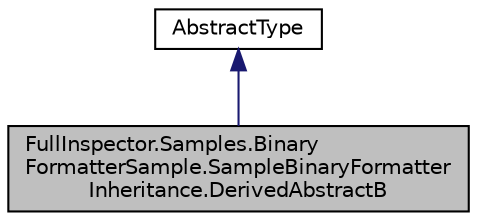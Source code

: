digraph "FullInspector.Samples.BinaryFormatterSample.SampleBinaryFormatterInheritance.DerivedAbstractB"
{
  edge [fontname="Helvetica",fontsize="10",labelfontname="Helvetica",labelfontsize="10"];
  node [fontname="Helvetica",fontsize="10",shape=record];
  Node1 [label="FullInspector.Samples.Binary\lFormatterSample.SampleBinaryFormatter\lInheritance.DerivedAbstractB",height=0.2,width=0.4,color="black", fillcolor="grey75", style="filled" fontcolor="black"];
  Node2 -> Node1 [dir="back",color="midnightblue",fontsize="10",style="solid",fontname="Helvetica"];
  Node2 [label="AbstractType",height=0.2,width=0.4,color="black", fillcolor="white", style="filled",URL="$class_full_inspector_1_1_samples_1_1_binary_formatter_sample_1_1_sample_binary_formatter_inheritance_1_1_abstract_type.html"];
}
